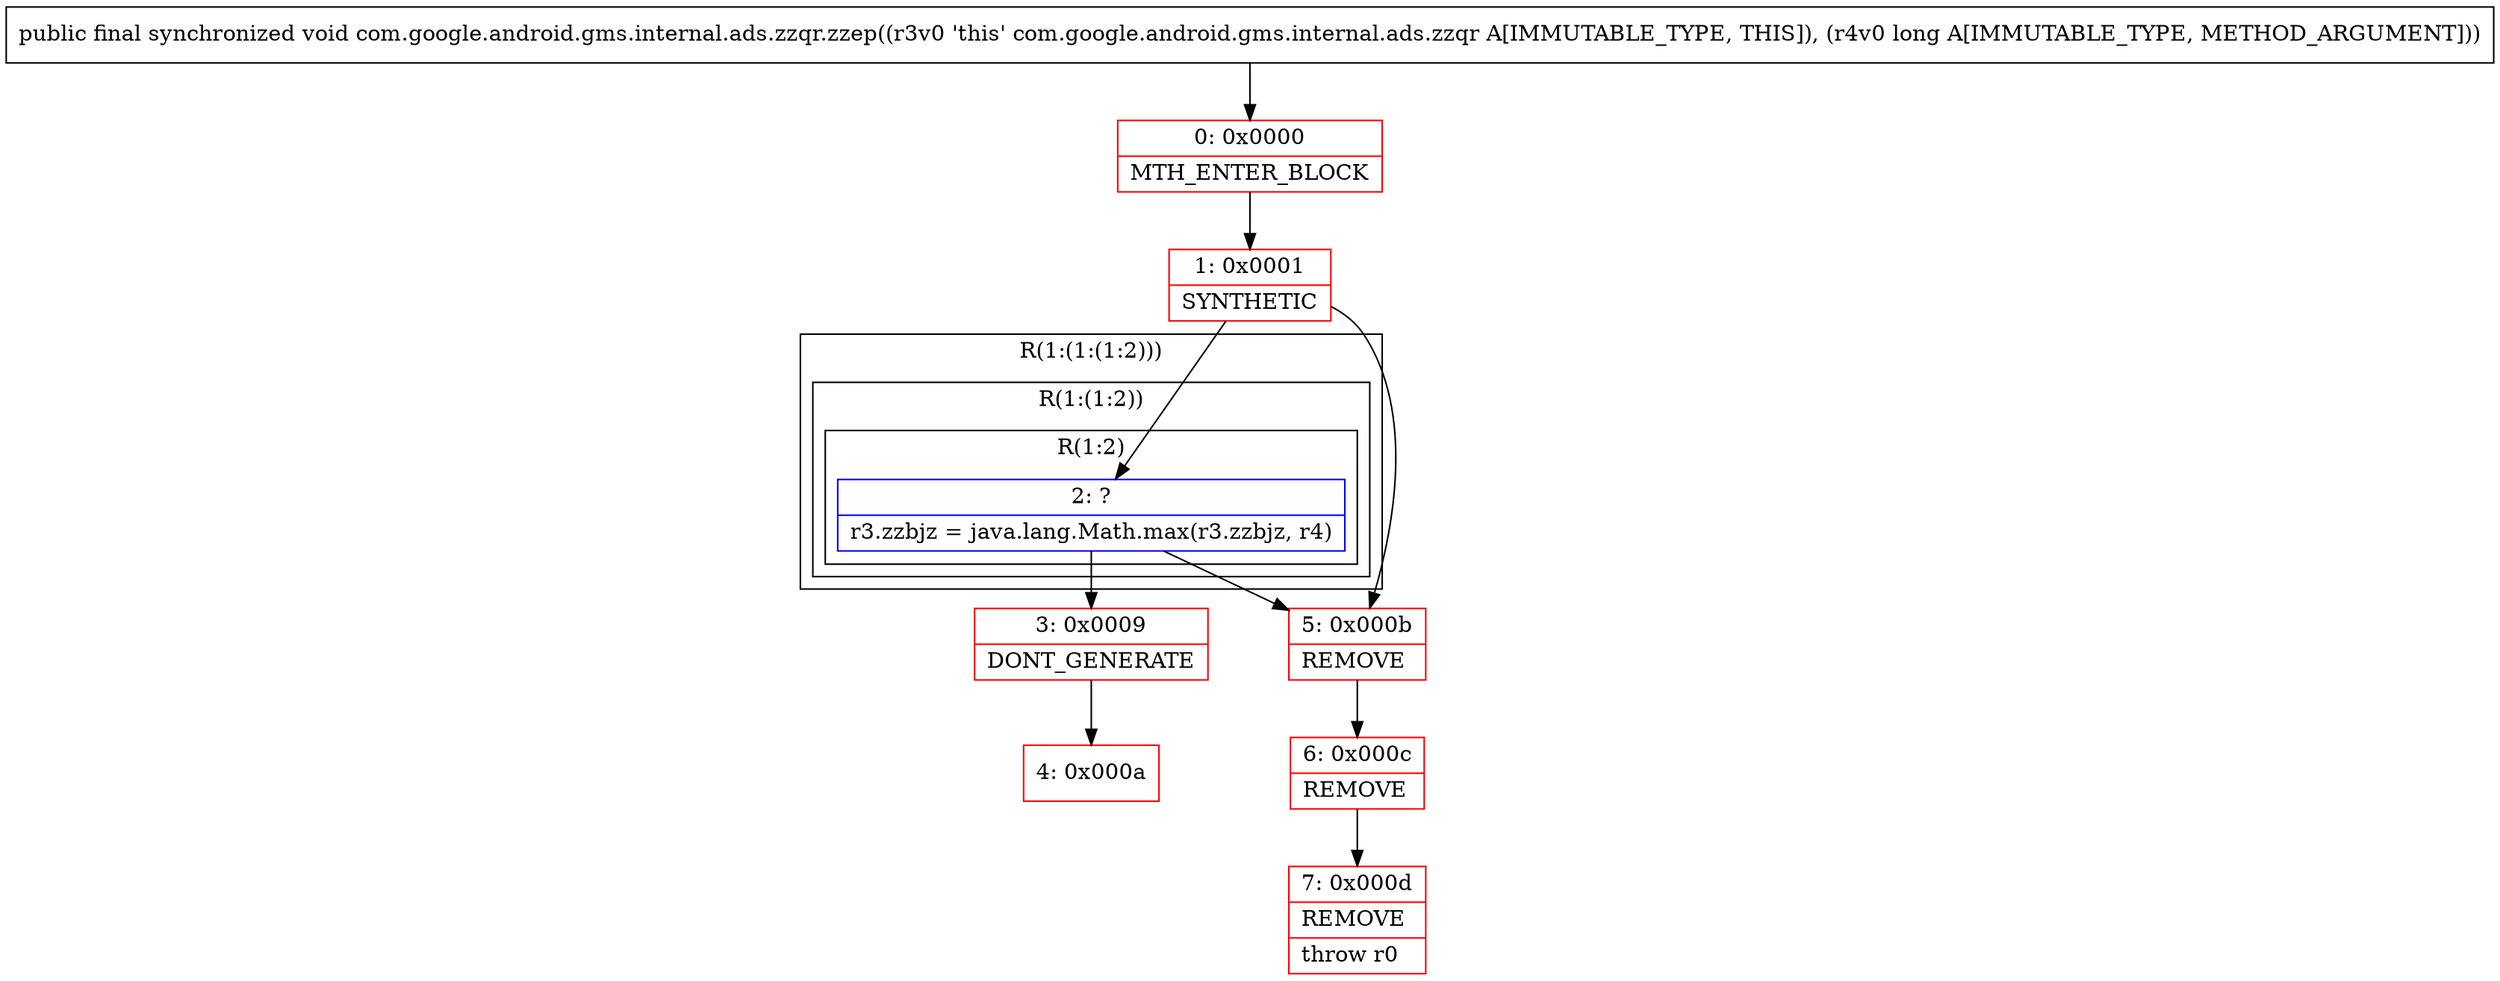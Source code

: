 digraph "CFG forcom.google.android.gms.internal.ads.zzqr.zzep(J)V" {
subgraph cluster_Region_903935477 {
label = "R(1:(1:(1:2)))";
node [shape=record,color=blue];
subgraph cluster_Region_1472265987 {
label = "R(1:(1:2))";
node [shape=record,color=blue];
subgraph cluster_Region_1136144239 {
label = "R(1:2)";
node [shape=record,color=blue];
Node_2 [shape=record,label="{2\:\ ?|r3.zzbjz = java.lang.Math.max(r3.zzbjz, r4)\l}"];
}
}
}
Node_0 [shape=record,color=red,label="{0\:\ 0x0000|MTH_ENTER_BLOCK\l}"];
Node_1 [shape=record,color=red,label="{1\:\ 0x0001|SYNTHETIC\l}"];
Node_3 [shape=record,color=red,label="{3\:\ 0x0009|DONT_GENERATE\l}"];
Node_4 [shape=record,color=red,label="{4\:\ 0x000a}"];
Node_5 [shape=record,color=red,label="{5\:\ 0x000b|REMOVE\l}"];
Node_6 [shape=record,color=red,label="{6\:\ 0x000c|REMOVE\l}"];
Node_7 [shape=record,color=red,label="{7\:\ 0x000d|REMOVE\l|throw r0\l}"];
MethodNode[shape=record,label="{public final synchronized void com.google.android.gms.internal.ads.zzqr.zzep((r3v0 'this' com.google.android.gms.internal.ads.zzqr A[IMMUTABLE_TYPE, THIS]), (r4v0 long A[IMMUTABLE_TYPE, METHOD_ARGUMENT])) }"];
MethodNode -> Node_0;
Node_2 -> Node_3;
Node_2 -> Node_5;
Node_0 -> Node_1;
Node_1 -> Node_2;
Node_1 -> Node_5;
Node_3 -> Node_4;
Node_5 -> Node_6;
Node_6 -> Node_7;
}

